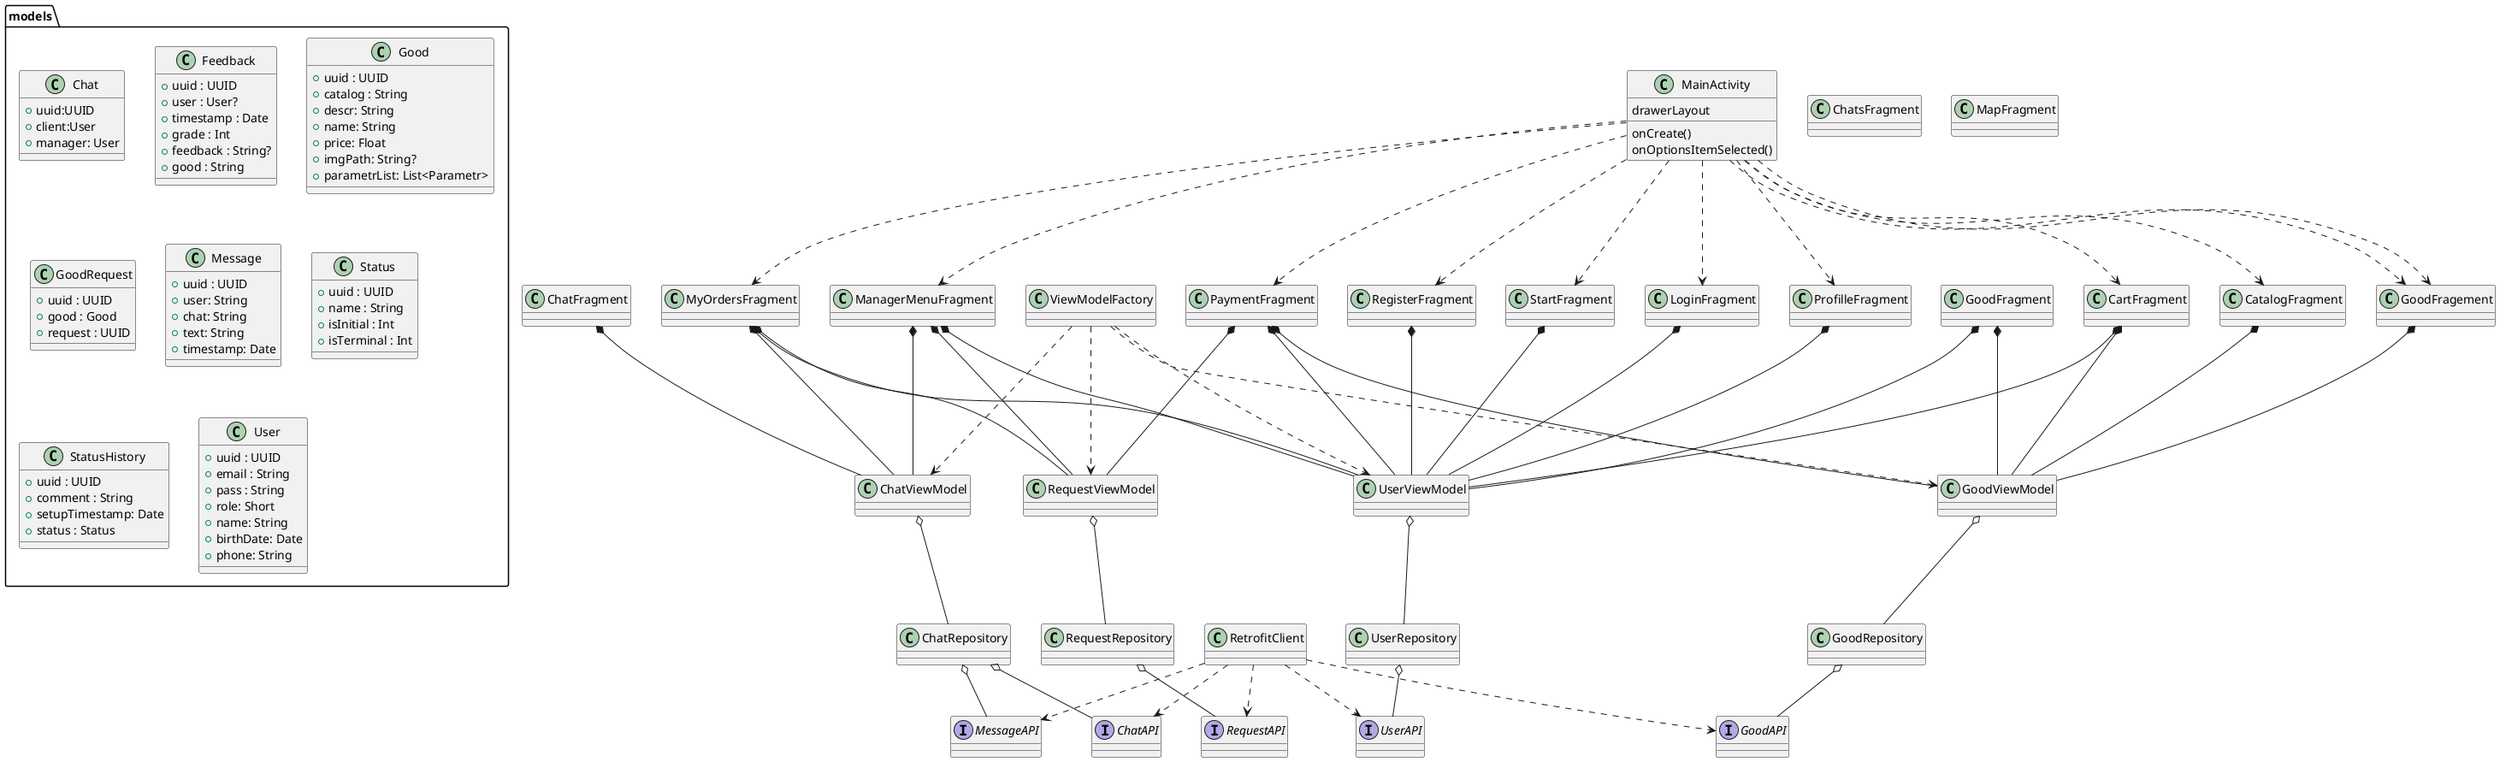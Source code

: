 @startuml
'https://plantuml.com/class-diagram

'abstract class AbstractList
'abstract AbstractCollection
'interface List
'interface Collection
'
'List <|-- AbstractList
'Collection <|-- AbstractCollection
'
'Collection <. List
'AbstractCollection <|- AbstractList
'AbstractList <|-- ArrayList
'
'class ArrayList {
'Object[] elementData
'Collection Collection
'size()
'}
'
'enum TimeUnit {
'DAYS
'HOURS
'MINUTES
'}



'package fragments{
    class CartFragment{
    }
    class CatalogFragment{
    }
    class ChatFragment{
    }
    class ChatsFragment{
    }
    class GoodFragement{
    }
    class LoginFragment{
    }
    class ManagerMenuFragment{
    }
    class MapFragment{
    }
    class MyOrdersFragment{
    }
    class PaymentFragment{
    }
    class ProfilleFragment{
    }
    class RegisterFragment{
    }
    class StartFragment{
    }
'}

'package adapters{
'    class ChatListAdapter{
'    }
'    class FeedbackListAdapter{
'    }
'    class GoodListAdapter{
'    }
'    class ManagerOrderListAdapter{
'    }
'    class MessageListAdapter{
'    }
'    class OrderListAdapter{
'    }
'}

package models{

    class Chat{
        +uuid:UUID
        +client:User
        +manager: User
    }
    class Feedback{
     + uuid : UUID
     + user : User?
     + timestamp : Date
     + grade : Int
     + feedback : String?
     + good : String
    }
    class Good{
        + uuid : UUID
       + catalog : String
        + descr: String
        + name: String
       + price: Float
        + imgPath: String?
       + parametrList: List<Parametr>
    }
    class GoodRequest{
        + uuid : UUID
        + good : Good
        + request : UUID
    }
    class Message{
        + uuid : UUID
        + user: String
        + chat: String
        + text: String
        + timestamp: Date
    }
    class Status{
        + uuid : UUID
        +  name : String
        + isInitial : Int
        +  isTerminal : Int
    }
    class StatusHistory{
        + uuid : UUID
       + comment : String
        + setupTimestamp: Date
       + status : Status
    }
    class User{
        +  uuid : UUID
        +  email : String
        +  pass : String
        + role: Short
        +  name: String
        + birthDate: Date
        +  phone: String
    }
}

'package network{
    interface ChatAPI{
    }
    interface GoodAPI{
    }
    interface MessageAPI{
    }
    interface RequestAPI{
    }
    interface UserAPI{
    }
    class RetrofitClient{
    }

    RetrofitClient ..> ChatAPI
    RetrofitClient ..> MessageAPI
    RetrofitClient ..> GoodAPI
    RetrofitClient ..> RequestAPI
    RetrofitClient ..> UserAPI
'}

'package repositories{
    class ChatRepository{
    }
    class GoodRepository{
    }
    class RequestRepository{
    }
    class UserRepository{
    }
'}

'package viewmodel{
   class ViewModelFactory{
        }
    class ChatViewModel{
    }
    class GoodViewModel{
    }
    class RequestViewModel{
    }
    class UserViewModel{
    }

    ViewModelFactory ..> GoodViewModel
    ViewModelFactory ..> UserViewModel
    ViewModelFactory ..> ChatViewModel
    ViewModelFactory ..> RequestViewModel

'}


class MainActivity{
drawerLayout
onCreate()
onOptionsItemSelected()
}

ChatRepository o-- ChatAPI
ChatRepository o-- MessageAPI
GoodRepository o-- GoodAPI
RequestRepository o-- RequestAPI
UserRepository o-- UserAPI

CartFragment *-- GoodViewModel
CartFragment *-- UserViewModel
CatalogFragment *-- GoodViewModel
ChatFragment  *-- ChatViewModel
GoodFragment *-- GoodViewModel
GoodFragment *-- UserViewModel
LoginFragment *-- UserViewModel
ManagerMenuFragment *-- UserViewModel
ManagerMenuFragment *-- RequestViewModel
ManagerMenuFragment  *-- ChatViewModel
MyOrdersFragment *-- RequestViewModel
MyOrdersFragment  *-- UserViewModel
MyOrdersFragment  *-- ChatViewModel
PaymentFragment *-- UserViewModel
PaymentFragment *-- RequestViewModel
PaymentFragment *-- GoodViewModel
ProfilleFragment *-- UserViewModel
RegisterFragment *-- UserViewModel
GoodFragement *-- GoodViewModel
StartFragment *-- UserViewModel

ChatViewModel o-- ChatRepository
GoodViewModel o-- GoodRepository
RequestViewModel o-- RequestRepository
UserViewModel o-- UserRepository

MainActivity ..> CartFragment
MainActivity ..> CatalogFragment
MainActivity ..> GoodFragement
MainActivity ..> LoginFragment
MainActivity ..> ManagerMenuFragment
MainActivity ..> MyOrdersFragment
MainActivity ..> PaymentFragment
MainActivity ..> ProfilleFragment
MainActivity ..> RegisterFragment
MainActivity ..> GoodFragement
MainActivity ..> StartFragment

@enduml